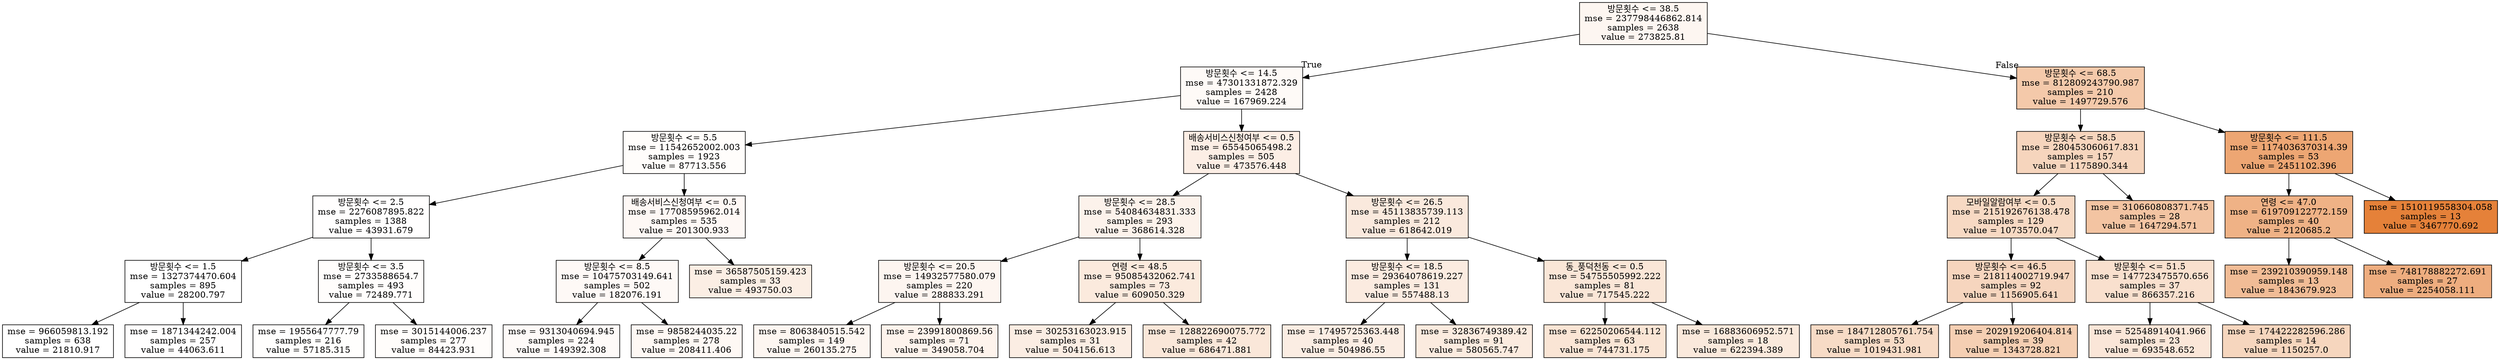 digraph Tree {
node [shape=box, style="filled", color="black"] ;
0 [label="방문횟수 <= 38.5\nmse = 237798446862.814\nsamples = 2638\nvalue = 273825.81", fillcolor="#fdf6f1"] ;
1 [label="방문횟수 <= 14.5\nmse = 47301331872.329\nsamples = 2428\nvalue = 167969.224", fillcolor="#fefaf7"] ;
0 -> 1 [labeldistance=2.5, labelangle=45, headlabel="True"] ;
2 [label="방문횟수 <= 5.5\nmse = 11542652002.003\nsamples = 1923\nvalue = 87713.556", fillcolor="#fffdfb"] ;
1 -> 2 ;
3 [label="방문횟수 <= 2.5\nmse = 2276087895.822\nsamples = 1388\nvalue = 43931.679", fillcolor="#fffefe"] ;
2 -> 3 ;
4 [label="방문횟수 <= 1.5\nmse = 1327374470.604\nsamples = 895\nvalue = 28200.797", fillcolor="#ffffff"] ;
3 -> 4 ;
5 [label="mse = 966059813.192\nsamples = 638\nvalue = 21810.917", fillcolor="#ffffff"] ;
4 -> 5 ;
6 [label="mse = 1871344242.004\nsamples = 257\nvalue = 44063.611", fillcolor="#fffefe"] ;
4 -> 6 ;
7 [label="방문횟수 <= 3.5\nmse = 2733588654.7\nsamples = 493\nvalue = 72489.771", fillcolor="#fffdfc"] ;
3 -> 7 ;
8 [label="mse = 1955647777.79\nsamples = 216\nvalue = 57185.315", fillcolor="#fffefd"] ;
7 -> 8 ;
9 [label="mse = 3015144006.237\nsamples = 277\nvalue = 84423.931", fillcolor="#fffdfb"] ;
7 -> 9 ;
10 [label="배송서비스신청여부 <= 0.5\nmse = 17708595962.014\nsamples = 535\nvalue = 201300.933", fillcolor="#fef8f5"] ;
2 -> 10 ;
11 [label="방문횟수 <= 8.5\nmse = 10475703149.641\nsamples = 502\nvalue = 182076.191", fillcolor="#fef9f6"] ;
10 -> 11 ;
12 [label="mse = 9313040694.945\nsamples = 224\nvalue = 149392.308", fillcolor="#fefaf8"] ;
11 -> 12 ;
13 [label="mse = 9858244035.22\nsamples = 278\nvalue = 208411.406", fillcolor="#fef8f4"] ;
11 -> 13 ;
14 [label="mse = 36587505159.423\nsamples = 33\nvalue = 493750.03", fillcolor="#fbeee4"] ;
10 -> 14 ;
15 [label="배송서비스신청여부 <= 0.5\nmse = 65545065498.2\nsamples = 505\nvalue = 473576.448", fillcolor="#fceee5"] ;
1 -> 15 ;
16 [label="방문횟수 <= 28.5\nmse = 54084634831.333\nsamples = 293\nvalue = 368614.328", fillcolor="#fcf2eb"] ;
15 -> 16 ;
17 [label="방문횟수 <= 20.5\nmse = 14932577580.079\nsamples = 220\nvalue = 288833.291", fillcolor="#fdf5f0"] ;
16 -> 17 ;
18 [label="mse = 8063840515.542\nsamples = 149\nvalue = 260135.275", fillcolor="#fdf6f1"] ;
17 -> 18 ;
19 [label="mse = 23991800869.56\nsamples = 71\nvalue = 349058.704", fillcolor="#fdf3ec"] ;
17 -> 19 ;
20 [label="연령 <= 48.5\nmse = 95085432062.741\nsamples = 73\nvalue = 609050.329", fillcolor="#fbeadd"] ;
16 -> 20 ;
21 [label="mse = 30253163023.915\nsamples = 31\nvalue = 504156.613", fillcolor="#fbede3"] ;
20 -> 21 ;
22 [label="mse = 128822690075.772\nsamples = 42\nvalue = 686471.881", fillcolor="#fae7d9"] ;
20 -> 22 ;
23 [label="방문횟수 <= 26.5\nmse = 45113835739.113\nsamples = 212\nvalue = 618642.019", fillcolor="#fae9dd"] ;
15 -> 23 ;
24 [label="방문횟수 <= 18.5\nmse = 29364078619.227\nsamples = 131\nvalue = 557488.13", fillcolor="#fbebe0"] ;
23 -> 24 ;
25 [label="mse = 17495725363.448\nsamples = 40\nvalue = 504986.55", fillcolor="#fbede3"] ;
24 -> 25 ;
26 [label="mse = 32836749389.42\nsamples = 91\nvalue = 580565.747", fillcolor="#fbebdf"] ;
24 -> 26 ;
27 [label="동_풍덕천동 <= 0.5\nmse = 54755505992.222\nsamples = 81\nvalue = 717545.222", fillcolor="#fae6d7"] ;
23 -> 27 ;
28 [label="mse = 62250206544.112\nsamples = 63\nvalue = 744731.175", fillcolor="#fae5d5"] ;
27 -> 28 ;
29 [label="mse = 16883606952.571\nsamples = 18\nvalue = 622394.389", fillcolor="#fae9dc"] ;
27 -> 29 ;
30 [label="방문횟수 <= 68.5\nmse = 812809243790.987\nsamples = 210\nvalue = 1497729.576", fillcolor="#f4c9aa"] ;
0 -> 30 [labeldistance=2.5, labelangle=-45, headlabel="False"] ;
31 [label="방문횟수 <= 58.5\nmse = 280453060617.831\nsamples = 157\nvalue = 1175890.344", fillcolor="#f6d5bd"] ;
30 -> 31 ;
32 [label="모바일알람여부 <= 0.5\nmse = 215192676138.478\nsamples = 129\nvalue = 1073570.047", fillcolor="#f7d9c3"] ;
31 -> 32 ;
33 [label="방문횟수 <= 46.5\nmse = 218114002719.947\nsamples = 92\nvalue = 1156905.641", fillcolor="#f6d5be"] ;
32 -> 33 ;
34 [label="mse = 184712805761.754\nsamples = 53\nvalue = 1019431.981", fillcolor="#f7dbc6"] ;
33 -> 34 ;
35 [label="mse = 202919206404.814\nsamples = 39\nvalue = 1343728.821", fillcolor="#f5cfb3"] ;
33 -> 35 ;
36 [label="방문횟수 <= 51.5\nmse = 147723475570.656\nsamples = 37\nvalue = 866357.216", fillcolor="#f9e0ce"] ;
32 -> 36 ;
37 [label="mse = 52548914041.966\nsamples = 23\nvalue = 693548.652", fillcolor="#fae6d8"] ;
36 -> 37 ;
38 [label="mse = 174422282596.286\nsamples = 14\nvalue = 1150257.0", fillcolor="#f6d6be"] ;
36 -> 38 ;
39 [label="mse = 310660808371.745\nsamples = 28\nvalue = 1647294.571", fillcolor="#f3c4a2"] ;
31 -> 39 ;
40 [label="방문횟수 <= 111.5\nmse = 1174036370314.39\nsamples = 53\nvalue = 2451102.396", fillcolor="#eda673"] ;
30 -> 40 ;
41 [label="연령 <= 47.0\nmse = 619709122772.159\nsamples = 40\nvalue = 2120685.2", fillcolor="#efb286"] ;
40 -> 41 ;
42 [label="mse = 239210390959.148\nsamples = 13\nvalue = 1843679.923", fillcolor="#f1bc96"] ;
41 -> 42 ;
43 [label="mse = 748178882272.691\nsamples = 27\nvalue = 2254058.111", fillcolor="#eead7f"] ;
41 -> 43 ;
44 [label="mse = 1510119558304.058\nsamples = 13\nvalue = 3467770.692", fillcolor="#e58139"] ;
40 -> 44 ;
}